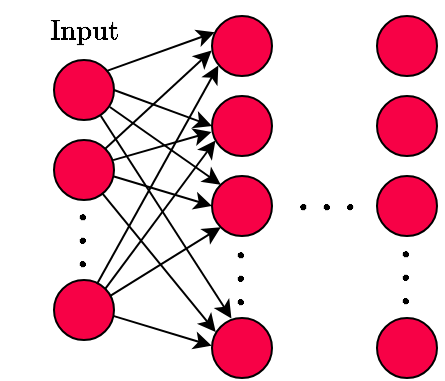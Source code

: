 <mxfile version="27.2.0">
  <diagram name="Seite-1" id="whoQCh3kFR6irEoWR5Bh">
    <mxGraphModel dx="324" dy="169" grid="1" gridSize="10" guides="1" tooltips="1" connect="1" arrows="1" fold="1" page="1" pageScale="1" pageWidth="827" pageHeight="1169" math="1" shadow="0">
      <root>
        <mxCell id="0" />
        <mxCell id="1" parent="0" />
        <mxCell id="m-nLomvfz4ySYYSoCfbE-1" value="" style="ellipse;whiteSpace=wrap;html=1;aspect=fixed;strokeColor=default;align=center;verticalAlign=middle;fontFamily=Helvetica;fontSize=12;fontColor=default;fillColor=#F70146;" parent="1" vertex="1">
          <mxGeometry x="280" y="143" width="30" height="30" as="geometry" />
        </mxCell>
        <mxCell id="m-nLomvfz4ySYYSoCfbE-4" value="" style="ellipse;whiteSpace=wrap;html=1;aspect=fixed;strokeColor=default;align=center;verticalAlign=middle;fontFamily=Helvetica;fontSize=12;fontColor=default;fillColor=#F70146;direction=south;" parent="1" vertex="1">
          <mxGeometry x="280" y="223" width="30" height="30" as="geometry" />
        </mxCell>
        <mxCell id="m-nLomvfz4ySYYSoCfbE-5" value="" style="ellipse;whiteSpace=wrap;html=1;aspect=fixed;strokeColor=default;align=center;verticalAlign=middle;fontFamily=Helvetica;fontSize=12;fontColor=default;fillColor=#F70146;" parent="1" vertex="1">
          <mxGeometry x="280" y="294" width="30" height="30" as="geometry" />
        </mxCell>
        <mxCell id="m-nLomvfz4ySYYSoCfbE-6" value="&lt;font style=&quot;font-size: 22px;&quot;&gt;$$\dots$$&lt;/font&gt;" style="text;html=1;align=center;verticalAlign=middle;whiteSpace=wrap;rounded=0;rotation=90;" parent="1" vertex="1">
          <mxGeometry x="277.5" y="264" width="45" height="20" as="geometry" />
        </mxCell>
        <mxCell id="m-nLomvfz4ySYYSoCfbE-18" value="" style="ellipse;whiteSpace=wrap;html=1;aspect=fixed;fillColor=#F70146;" parent="1" vertex="1">
          <mxGeometry x="201" y="165" width="30" height="30" as="geometry" />
        </mxCell>
        <mxCell id="PXDZ9CeheyaB0Kq25Mf--6" style="rounded=0;orthogonalLoop=1;jettySize=auto;html=1;exitX=1;exitY=0.608;exitDx=0;exitDy=0;exitPerimeter=0;entryX=0.5;entryY=1;entryDx=0;entryDy=0;" edge="1" parent="1" source="m-nLomvfz4ySYYSoCfbE-19" target="m-nLomvfz4ySYYSoCfbE-4">
          <mxGeometry relative="1" as="geometry">
            <mxPoint x="270" y="230" as="targetPoint" />
          </mxGeometry>
        </mxCell>
        <mxCell id="m-nLomvfz4ySYYSoCfbE-19" value="" style="ellipse;whiteSpace=wrap;html=1;aspect=fixed;strokeColor=default;align=center;verticalAlign=middle;fontFamily=Helvetica;fontSize=12;fontColor=default;fillColor=#F70146;" parent="1" vertex="1">
          <mxGeometry x="201" y="205" width="30" height="30" as="geometry" />
        </mxCell>
        <mxCell id="m-nLomvfz4ySYYSoCfbE-20" value="" style="ellipse;whiteSpace=wrap;html=1;aspect=fixed;strokeColor=default;align=center;verticalAlign=middle;fontFamily=Helvetica;fontSize=12;fontColor=default;fillColor=#F70146;" parent="1" vertex="1">
          <mxGeometry x="201" y="275" width="30" height="30" as="geometry" />
        </mxCell>
        <mxCell id="m-nLomvfz4ySYYSoCfbE-21" value="&lt;font style=&quot;font-size: 22px;&quot;&gt;$$\dots$$&lt;/font&gt;" style="text;html=1;align=center;verticalAlign=middle;whiteSpace=wrap;rounded=0;rotation=90;" parent="1" vertex="1">
          <mxGeometry x="198.5" y="245" width="45" height="20" as="geometry" />
        </mxCell>
        <mxCell id="m-nLomvfz4ySYYSoCfbE-22" style="edgeStyle=none;shape=connector;rounded=0;orthogonalLoop=1;jettySize=auto;html=1;entryX=0.047;entryY=0.269;entryDx=0;entryDy=0;strokeColor=default;align=center;verticalAlign=middle;fontFamily=Helvetica;fontSize=11;fontColor=default;labelBackgroundColor=default;endArrow=classic;exitX=0.882;exitY=0.181;exitDx=0;exitDy=0;exitPerimeter=0;entryPerimeter=0;" parent="1" source="m-nLomvfz4ySYYSoCfbE-18" target="m-nLomvfz4ySYYSoCfbE-1" edge="1">
          <mxGeometry relative="1" as="geometry">
            <mxPoint x="228" y="170" as="sourcePoint" />
          </mxGeometry>
        </mxCell>
        <mxCell id="m-nLomvfz4ySYYSoCfbE-27" style="edgeStyle=none;shape=connector;rounded=0;orthogonalLoop=1;jettySize=auto;html=1;exitX=0.806;exitY=0.891;exitDx=0;exitDy=0;strokeColor=default;align=center;verticalAlign=middle;fontFamily=Helvetica;fontSize=11;fontColor=default;labelBackgroundColor=default;endArrow=classic;entryX=0.062;entryY=0.235;entryDx=0;entryDy=0;entryPerimeter=0;exitPerimeter=0;" parent="1" edge="1" target="m-nLomvfz4ySYYSoCfbE-5" source="m-nLomvfz4ySYYSoCfbE-19">
          <mxGeometry relative="1" as="geometry">
            <mxPoint x="231" y="220" as="sourcePoint" />
            <mxPoint x="263" y="220" as="targetPoint" />
          </mxGeometry>
        </mxCell>
        <mxCell id="m-nLomvfz4ySYYSoCfbE-29" style="edgeStyle=none;shape=connector;rounded=0;orthogonalLoop=1;jettySize=auto;html=1;exitX=0.986;exitY=0.598;exitDx=0;exitDy=0;entryX=-0.005;entryY=0.463;entryDx=0;entryDy=0;strokeColor=default;align=center;verticalAlign=middle;fontFamily=Helvetica;fontSize=11;fontColor=default;labelBackgroundColor=default;endArrow=classic;entryPerimeter=0;exitPerimeter=0;" parent="1" edge="1" target="m-nLomvfz4ySYYSoCfbE-5" source="m-nLomvfz4ySYYSoCfbE-20">
          <mxGeometry relative="1" as="geometry">
            <mxPoint x="231" y="290.46" as="sourcePoint" />
            <mxPoint x="263" y="290.46" as="targetPoint" />
          </mxGeometry>
        </mxCell>
        <mxCell id="PXDZ9CeheyaB0Kq25Mf--1" value="$$\text{Input}$$" style="text;html=1;align=center;verticalAlign=middle;whiteSpace=wrap;rounded=0;" vertex="1" parent="1">
          <mxGeometry x="186" y="135" width="60" height="30" as="geometry" />
        </mxCell>
        <mxCell id="PXDZ9CeheyaB0Kq25Mf--2" value="" style="ellipse;whiteSpace=wrap;html=1;aspect=fixed;fillColor=#F70146;" vertex="1" parent="1">
          <mxGeometry x="280" y="183" width="30" height="30" as="geometry" />
        </mxCell>
        <mxCell id="PXDZ9CeheyaB0Kq25Mf--3" style="edgeStyle=none;shape=connector;rounded=0;orthogonalLoop=1;jettySize=auto;html=1;exitX=0.938;exitY=0.265;exitDx=0;exitDy=0;entryX=1;entryY=1;entryDx=0;entryDy=0;strokeColor=default;align=center;verticalAlign=middle;fontFamily=Helvetica;fontSize=11;fontColor=default;labelBackgroundColor=default;endArrow=classic;exitPerimeter=0;" edge="1" parent="1" source="m-nLomvfz4ySYYSoCfbE-20" target="m-nLomvfz4ySYYSoCfbE-4">
          <mxGeometry relative="1" as="geometry">
            <mxPoint x="240" y="290" as="sourcePoint" />
            <mxPoint x="279" y="297" as="targetPoint" />
          </mxGeometry>
        </mxCell>
        <mxCell id="PXDZ9CeheyaB0Kq25Mf--4" style="rounded=0;orthogonalLoop=1;jettySize=auto;html=1;exitX=1;exitY=0;exitDx=0;exitDy=0;entryX=0.058;entryY=0.742;entryDx=0;entryDy=0;entryPerimeter=0;" edge="1" parent="1" source="m-nLomvfz4ySYYSoCfbE-20" target="PXDZ9CeheyaB0Kq25Mf--2">
          <mxGeometry relative="1" as="geometry" />
        </mxCell>
        <mxCell id="PXDZ9CeheyaB0Kq25Mf--5" style="rounded=0;orthogonalLoop=1;jettySize=auto;html=1;exitX=1;exitY=0;exitDx=0;exitDy=0;entryX=0.106;entryY=0.827;entryDx=0;entryDy=0;entryPerimeter=0;" edge="1" parent="1" target="m-nLomvfz4ySYYSoCfbE-1">
          <mxGeometry relative="1" as="geometry">
            <mxPoint x="222.5" y="277" as="sourcePoint" />
            <mxPoint x="267.5" y="195" as="targetPoint" />
          </mxGeometry>
        </mxCell>
        <mxCell id="PXDZ9CeheyaB0Kq25Mf--7" style="rounded=0;orthogonalLoop=1;jettySize=auto;html=1;exitX=0.985;exitY=0.335;exitDx=0;exitDy=0;exitPerimeter=0;entryX=-0.01;entryY=0.601;entryDx=0;entryDy=0;entryPerimeter=0;" edge="1" parent="1" source="m-nLomvfz4ySYYSoCfbE-19" target="PXDZ9CeheyaB0Kq25Mf--2">
          <mxGeometry relative="1" as="geometry">
            <mxPoint x="230" y="220" as="sourcePoint" />
            <mxPoint x="269" y="227" as="targetPoint" />
          </mxGeometry>
        </mxCell>
        <mxCell id="PXDZ9CeheyaB0Kq25Mf--8" style="rounded=0;orthogonalLoop=1;jettySize=auto;html=1;exitX=1;exitY=0;exitDx=0;exitDy=0;entryX=-0.007;entryY=0.576;entryDx=0;entryDy=0;entryPerimeter=0;" edge="1" parent="1" source="m-nLomvfz4ySYYSoCfbE-19" target="m-nLomvfz4ySYYSoCfbE-1">
          <mxGeometry relative="1" as="geometry">
            <mxPoint x="220" y="205" as="sourcePoint" />
            <mxPoint x="259" y="183" as="targetPoint" />
          </mxGeometry>
        </mxCell>
        <mxCell id="PXDZ9CeheyaB0Kq25Mf--9" style="edgeStyle=none;shape=connector;rounded=0;orthogonalLoop=1;jettySize=auto;html=1;entryX=0;entryY=0.5;entryDx=0;entryDy=0;strokeColor=default;align=center;verticalAlign=middle;fontFamily=Helvetica;fontSize=11;fontColor=default;labelBackgroundColor=default;endArrow=classic;exitX=1;exitY=0.5;exitDx=0;exitDy=0;" edge="1" parent="1" source="m-nLomvfz4ySYYSoCfbE-18" target="PXDZ9CeheyaB0Kq25Mf--2">
          <mxGeometry relative="1" as="geometry">
            <mxPoint x="260" y="170" as="sourcePoint" />
            <mxPoint x="303" y="150" as="targetPoint" />
          </mxGeometry>
        </mxCell>
        <mxCell id="PXDZ9CeheyaB0Kq25Mf--10" style="edgeStyle=none;shape=connector;rounded=0;orthogonalLoop=1;jettySize=auto;html=1;entryX=0;entryY=1;entryDx=0;entryDy=0;strokeColor=default;align=center;verticalAlign=middle;fontFamily=Helvetica;fontSize=11;fontColor=default;labelBackgroundColor=default;endArrow=classic;exitX=0.931;exitY=0.783;exitDx=0;exitDy=0;exitPerimeter=0;" edge="1" parent="1" source="m-nLomvfz4ySYYSoCfbE-18" target="m-nLomvfz4ySYYSoCfbE-4">
          <mxGeometry relative="1" as="geometry">
            <mxPoint x="230" y="180" as="sourcePoint" />
            <mxPoint x="270" y="184" as="targetPoint" />
          </mxGeometry>
        </mxCell>
        <mxCell id="PXDZ9CeheyaB0Kq25Mf--11" style="edgeStyle=none;shape=connector;rounded=0;orthogonalLoop=1;jettySize=auto;html=1;strokeColor=default;align=center;verticalAlign=middle;fontFamily=Helvetica;fontSize=11;fontColor=default;labelBackgroundColor=default;endArrow=classic;exitX=0.781;exitY=0.932;exitDx=0;exitDy=0;exitPerimeter=0;entryX=0.324;entryY=0.007;entryDx=0;entryDy=0;entryPerimeter=0;" edge="1" parent="1" source="m-nLomvfz4ySYYSoCfbE-18" target="m-nLomvfz4ySYYSoCfbE-5">
          <mxGeometry relative="1" as="geometry">
            <mxPoint x="230" y="190" as="sourcePoint" />
            <mxPoint x="260" y="250" as="targetPoint" />
          </mxGeometry>
        </mxCell>
        <mxCell id="PXDZ9CeheyaB0Kq25Mf--12" value="&lt;font style=&quot;font-size: 22px;&quot;&gt;$$\dots$$&lt;/font&gt;" style="text;html=1;align=center;verticalAlign=middle;whiteSpace=wrap;rounded=0;rotation=0;" vertex="1" parent="1">
          <mxGeometry x="315" y="223" width="45" height="20" as="geometry" />
        </mxCell>
        <mxCell id="PXDZ9CeheyaB0Kq25Mf--35" value="" style="ellipse;whiteSpace=wrap;html=1;aspect=fixed;strokeColor=default;align=center;verticalAlign=middle;fontFamily=Helvetica;fontSize=12;fontColor=default;fillColor=#F70146;" vertex="1" parent="1">
          <mxGeometry x="362.5" y="143" width="30" height="30" as="geometry" />
        </mxCell>
        <mxCell id="PXDZ9CeheyaB0Kq25Mf--36" value="" style="ellipse;whiteSpace=wrap;html=1;aspect=fixed;strokeColor=default;align=center;verticalAlign=middle;fontFamily=Helvetica;fontSize=12;fontColor=default;fillColor=#F70146;direction=south;" vertex="1" parent="1">
          <mxGeometry x="362.5" y="223" width="30" height="30" as="geometry" />
        </mxCell>
        <mxCell id="PXDZ9CeheyaB0Kq25Mf--37" value="" style="ellipse;whiteSpace=wrap;html=1;aspect=fixed;strokeColor=default;align=center;verticalAlign=middle;fontFamily=Helvetica;fontSize=12;fontColor=default;fillColor=#F70146;" vertex="1" parent="1">
          <mxGeometry x="362.5" y="294" width="30" height="30" as="geometry" />
        </mxCell>
        <mxCell id="PXDZ9CeheyaB0Kq25Mf--38" value="&lt;font style=&quot;font-size: 22px;&quot;&gt;$$\dots$$&lt;/font&gt;" style="text;html=1;align=center;verticalAlign=middle;whiteSpace=wrap;rounded=0;rotation=90;" vertex="1" parent="1">
          <mxGeometry x="360" y="264" width="45" height="20" as="geometry" />
        </mxCell>
        <mxCell id="PXDZ9CeheyaB0Kq25Mf--39" value="" style="ellipse;whiteSpace=wrap;html=1;aspect=fixed;fillColor=#F70146;" vertex="1" parent="1">
          <mxGeometry x="362.5" y="183" width="30" height="30" as="geometry" />
        </mxCell>
      </root>
    </mxGraphModel>
  </diagram>
</mxfile>
